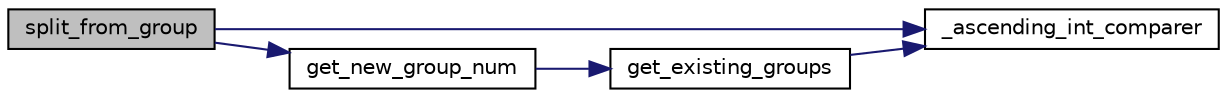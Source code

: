 digraph "split_from_group"
{
 // LATEX_PDF_SIZE
  edge [fontname="Helvetica",fontsize="10",labelfontname="Helvetica",labelfontsize="10"];
  node [fontname="Helvetica",fontsize="10",shape=record];
  rankdir="LR";
  Node1 [label="split_from_group",height=0.2,width=0.4,color="black", fillcolor="grey75", style="filled", fontcolor="black",tooltip="Take a list of indexes and allocate the genotypes at those indexes to a new group."];
  Node1 -> Node2 [color="midnightblue",fontsize="10",style="solid",fontname="Helvetica"];
  Node2 [label="_ascending_int_comparer",height=0.2,width=0.4,color="black", fillcolor="white", style="filled",URL="$group__supporters.html#gadae2e9f7e1061cb20426ba2333b7629b",tooltip="Comparator function for qsort."];
  Node1 -> Node3 [color="midnightblue",fontsize="10",style="solid",fontname="Helvetica"];
  Node3 [label="get_new_group_num",height=0.2,width=0.4,color="black", fillcolor="white", style="filled",URL="$group__supporters.html#gae974a74145fe876e303e14336d3c5d3a",tooltip="Function to identify the next sequential integer that does not identify a group that currently has me..."];
  Node3 -> Node4 [color="midnightblue",fontsize="10",style="solid",fontname="Helvetica"];
  Node4 [label="get_existing_groups",height=0.2,width=0.4,color="black", fillcolor="white", style="filled",URL="$group__getters.html#ga9e5a5fb63d74d84617d91d4ae9acf1ee",tooltip="Identify every group number that currently has members."];
  Node4 -> Node2 [color="midnightblue",fontsize="10",style="solid",fontname="Helvetica"];
}
